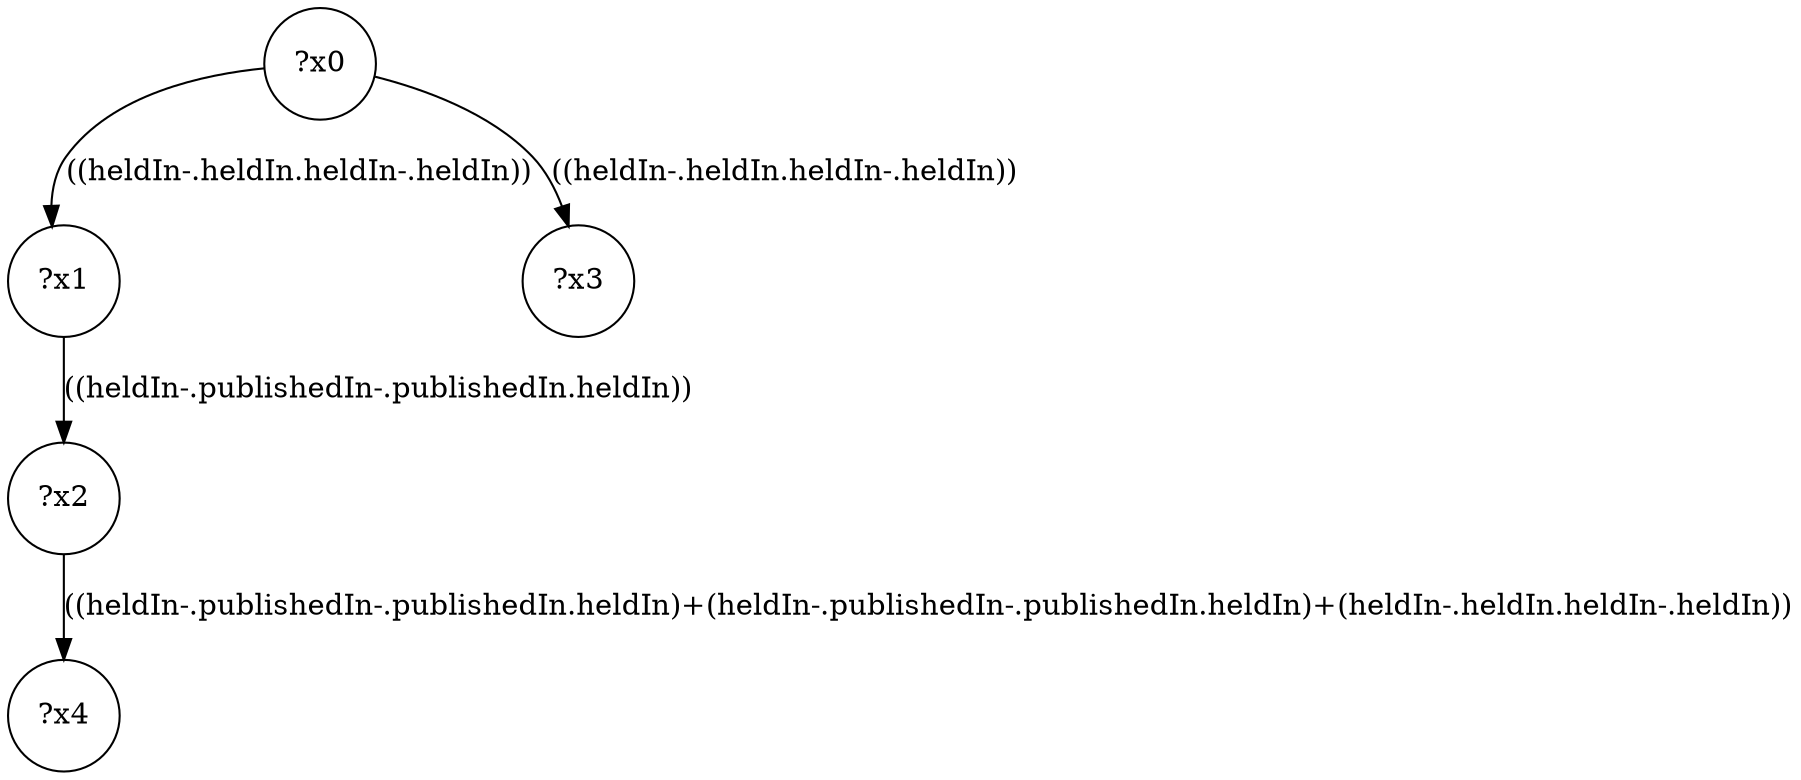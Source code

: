 digraph g {
	x0 [shape=circle, label="?x0"];
	x1 [shape=circle, label="?x1"];
	x0 -> x1 [label="((heldIn-.heldIn.heldIn-.heldIn))"];
	x2 [shape=circle, label="?x2"];
	x1 -> x2 [label="((heldIn-.publishedIn-.publishedIn.heldIn))"];
	x3 [shape=circle, label="?x3"];
	x0 -> x3 [label="((heldIn-.heldIn.heldIn-.heldIn))"];
	x4 [shape=circle, label="?x4"];
	x2 -> x4 [label="((heldIn-.publishedIn-.publishedIn.heldIn)+(heldIn-.publishedIn-.publishedIn.heldIn)+(heldIn-.heldIn.heldIn-.heldIn))"];
}

